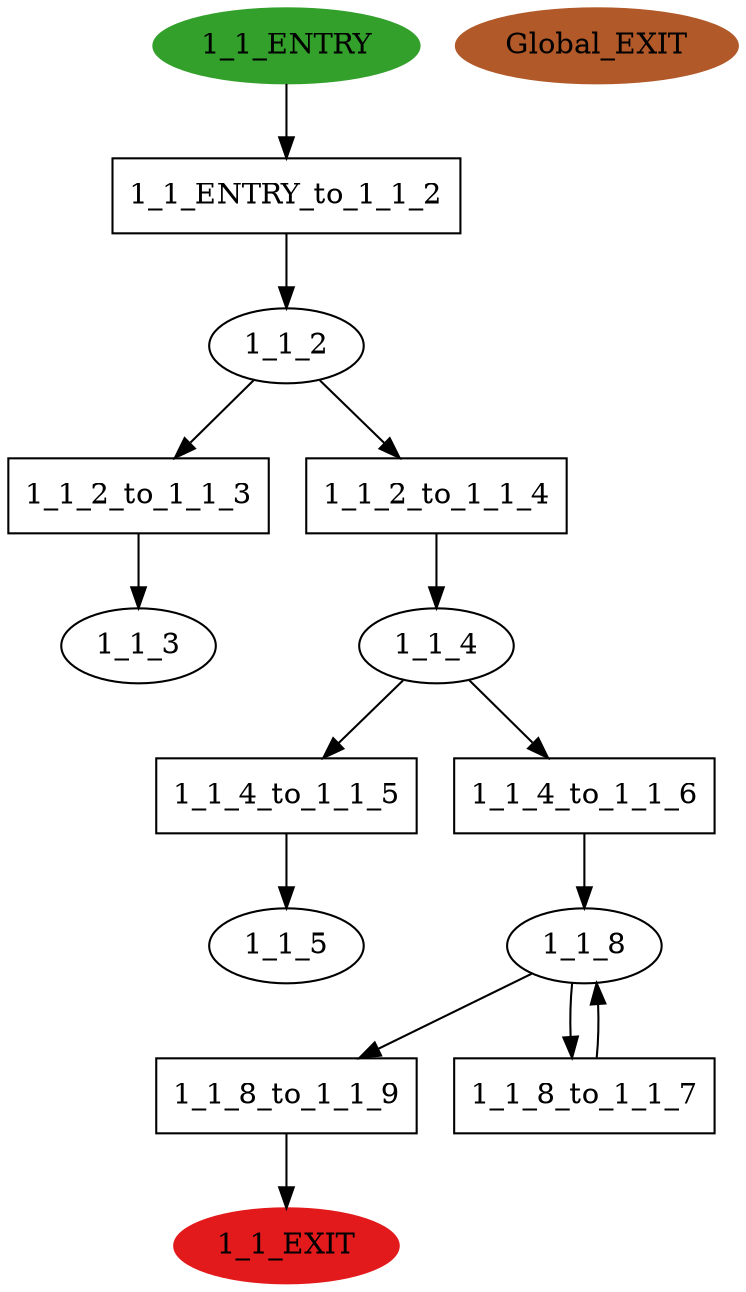 digraph model { 
compound=true; 
node  [style="filled", colorscheme="paired12"];  "1_1_ENTRY" [shape=ellipse, color=4, style=filled];
  "Global_EXIT" [shape=ellipse, color=12, style=filled];
  "1_1_3" [shape=ellipse, style=""];
  "1_1_2" [shape=ellipse, style=""];
  "1_1_5" [shape=ellipse, style=""];
  "1_1_4" [shape=ellipse, style=""];
  "1_1_EXIT" [shape=ellipse, color=6, style=filled];
  "1_1_8" [shape=ellipse, style=""];
  "1_1_2_to_1_1_3" [shape=box, style=""];
  "1_1_2_to_1_1_3" [label="1_1_2_to_1_1_3\n"];
  "1_1_2_to_1_1_4" [shape=box, style=""];
  "1_1_2_to_1_1_4" [label="1_1_2_to_1_1_4\n"];
  "1_1_ENTRY_to_1_1_2" [shape=box, style=""];
  "1_1_ENTRY_to_1_1_2" [label="1_1_ENTRY_to_1_1_2\n"];
  "1_1_8_to_1_1_9" [shape=box, style=""];
  "1_1_8_to_1_1_9" [label="1_1_8_to_1_1_9\n"];
  "1_1_4_to_1_1_5" [shape=box, style=""];
  "1_1_4_to_1_1_5" [label="1_1_4_to_1_1_5\n"];
  "1_1_8_to_1_1_7" [shape=box, style=""];
  "1_1_8_to_1_1_7" [label="1_1_8_to_1_1_7\n"];
  "1_1_4_to_1_1_6" [shape=box, style=""];
  "1_1_4_to_1_1_6" [label="1_1_4_to_1_1_6\n"];
  "1_1_4_to_1_1_5" -> "1_1_5" [label="", arrowhead="normal"];
  "1_1_2_to_1_1_4" -> "1_1_4" [label="", arrowhead="normal"];
  "1_1_4" -> "1_1_4_to_1_1_5" [label="", arrowhead="normal"];
  "1_1_4_to_1_1_6" -> "1_1_8" [label="", arrowhead="normal"];
  "1_1_8_to_1_1_7" -> "1_1_8" [label="", arrowhead="normal"];
  "1_1_ENTRY" -> "1_1_ENTRY_to_1_1_2" [label="", arrowhead="normal"];
  "1_1_8" -> "1_1_8_to_1_1_7" [label="", arrowhead="normal"];
  "1_1_2" -> "1_1_2_to_1_1_3" [label="", arrowhead="normal"];
  "1_1_2" -> "1_1_2_to_1_1_4" [label="", arrowhead="normal"];
  "1_1_2_to_1_1_3" -> "1_1_3" [label="", arrowhead="normal"];
  "1_1_ENTRY_to_1_1_2" -> "1_1_2" [label="", arrowhead="normal"];
  "1_1_8" -> "1_1_8_to_1_1_9" [label="", arrowhead="normal"];
  "1_1_8_to_1_1_9" -> "1_1_EXIT" [label="", arrowhead="normal"];
  "1_1_4" -> "1_1_4_to_1_1_6" [label="", arrowhead="normal"];
}
